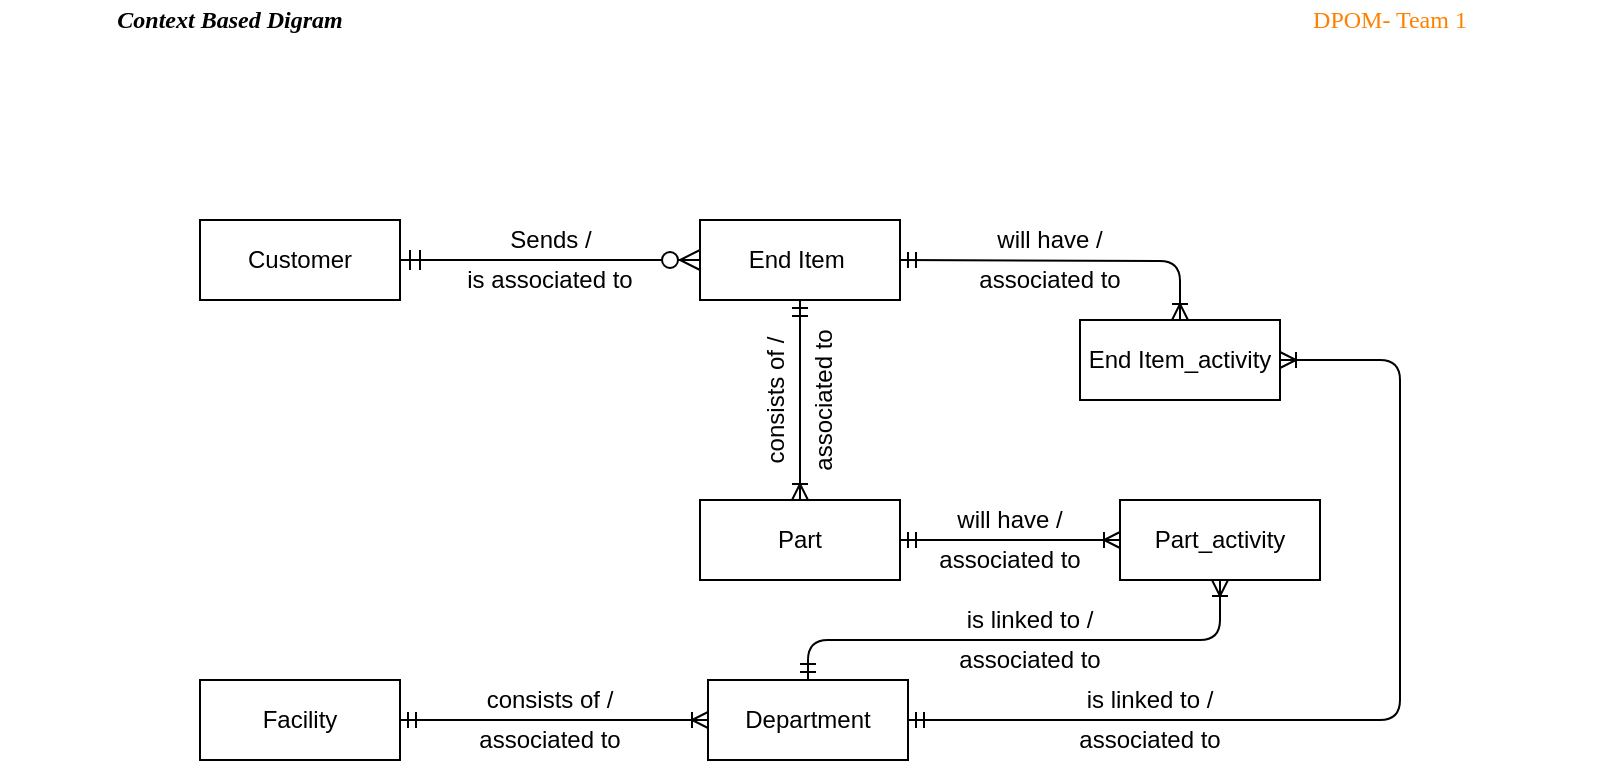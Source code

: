 <mxfile version="13.0.3" type="device"><diagram id="C5RBs43oDa-KdzZeNtuy" name="Page-1"><mxGraphModel dx="1024" dy="592" grid="1" gridSize="10" guides="1" tooltips="1" connect="1" arrows="1" fold="1" page="1" pageScale="1" pageWidth="827" pageHeight="1169" math="0" shadow="0"><root><mxCell id="WIyWlLk6GJQsqaUBKTNV-0"/><mxCell id="WIyWlLk6GJQsqaUBKTNV-1" parent="WIyWlLk6GJQsqaUBKTNV-0"/><mxCell id="zkfFHV4jXpPFQw0GAbJ--63" value="" style="edgeStyle=orthogonalEdgeStyle;endArrow=ERzeroToMany;startArrow=ERmandOne;shadow=0;strokeWidth=1;endSize=8;startSize=8;entryX=0;entryY=0.5;entryDx=0;entryDy=0;exitX=1;exitY=0.5;exitDx=0;exitDy=0;" parent="WIyWlLk6GJQsqaUBKTNV-1" source="uf1k_nGPy90LR8anMh2N-0" target="uf1k_nGPy90LR8anMh2N-1" edge="1"><mxGeometry width="100" height="100" relative="1" as="geometry"><mxPoint x="270" y="149" as="sourcePoint"/><mxPoint x="400" y="159" as="targetPoint"/></mxGeometry></mxCell><mxCell id="uf1k_nGPy90LR8anMh2N-0" value="Customer" style="whiteSpace=wrap;html=1;align=center;" vertex="1" parent="WIyWlLk6GJQsqaUBKTNV-1"><mxGeometry x="110" y="130" width="100" height="40" as="geometry"/></mxCell><mxCell id="uf1k_nGPy90LR8anMh2N-1" value="End Item&amp;nbsp;" style="whiteSpace=wrap;html=1;align=center;" vertex="1" parent="WIyWlLk6GJQsqaUBKTNV-1"><mxGeometry x="360" y="130" width="100" height="40" as="geometry"/></mxCell><mxCell id="uf1k_nGPy90LR8anMh2N-4" value="End Item_activity" style="whiteSpace=wrap;html=1;align=center;" vertex="1" parent="WIyWlLk6GJQsqaUBKTNV-1"><mxGeometry x="550" y="180" width="100" height="40" as="geometry"/></mxCell><mxCell id="uf1k_nGPy90LR8anMh2N-5" value="Department" style="whiteSpace=wrap;html=1;align=center;" vertex="1" parent="WIyWlLk6GJQsqaUBKTNV-1"><mxGeometry x="364" y="360" width="100" height="40" as="geometry"/></mxCell><mxCell id="uf1k_nGPy90LR8anMh2N-6" value="Facility" style="whiteSpace=wrap;html=1;align=center;" vertex="1" parent="WIyWlLk6GJQsqaUBKTNV-1"><mxGeometry x="110" y="360" width="100" height="40" as="geometry"/></mxCell><mxCell id="uf1k_nGPy90LR8anMh2N-7" value="Part" style="whiteSpace=wrap;html=1;align=center;direction=west;" vertex="1" parent="WIyWlLk6GJQsqaUBKTNV-1"><mxGeometry x="360" y="270" width="100" height="40" as="geometry"/></mxCell><mxCell id="uf1k_nGPy90LR8anMh2N-8" value="" style="fontSize=12;html=1;endArrow=ERoneToMany;startArrow=ERmandOne;exitX=0.5;exitY=1;exitDx=0;exitDy=0;entryX=0.5;entryY=1;entryDx=0;entryDy=0;" edge="1" parent="WIyWlLk6GJQsqaUBKTNV-1" source="uf1k_nGPy90LR8anMh2N-1" target="uf1k_nGPy90LR8anMh2N-7"><mxGeometry width="100" height="100" relative="1" as="geometry"><mxPoint x="180" y="260" as="sourcePoint"/><mxPoint x="410" y="240" as="targetPoint"/></mxGeometry></mxCell><mxCell id="uf1k_nGPy90LR8anMh2N-12" value="" style="edgeStyle=orthogonalEdgeStyle;fontSize=12;html=1;endArrow=ERoneToMany;startArrow=ERmandOne;entryX=0.5;entryY=0;entryDx=0;entryDy=0;" edge="1" parent="WIyWlLk6GJQsqaUBKTNV-1" target="uf1k_nGPy90LR8anMh2N-4"><mxGeometry width="100" height="100" relative="1" as="geometry"><mxPoint x="460" y="150" as="sourcePoint"/><mxPoint x="560" y="40" as="targetPoint"/></mxGeometry></mxCell><mxCell id="uf1k_nGPy90LR8anMh2N-13" value="" style="edgeStyle=orthogonalEdgeStyle;fontSize=12;html=1;endArrow=ERoneToMany;startArrow=ERmandOne;entryX=1;entryY=0.5;entryDx=0;entryDy=0;exitX=1;exitY=0.5;exitDx=0;exitDy=0;" edge="1" parent="WIyWlLk6GJQsqaUBKTNV-1" source="uf1k_nGPy90LR8anMh2N-5" target="uf1k_nGPy90LR8anMh2N-4"><mxGeometry width="100" height="100" relative="1" as="geometry"><mxPoint x="464" y="340" as="sourcePoint"/><mxPoint x="740" y="220" as="targetPoint"/><Array as="points"><mxPoint x="710" y="380"/><mxPoint x="710" y="200"/></Array></mxGeometry></mxCell><mxCell id="uf1k_nGPy90LR8anMh2N-14" value="" style="fontSize=12;html=1;endArrow=ERoneToMany;startArrow=ERmandOne;entryX=0;entryY=0.5;entryDx=0;entryDy=0;exitX=1;exitY=0.5;exitDx=0;exitDy=0;" edge="1" parent="WIyWlLk6GJQsqaUBKTNV-1" source="uf1k_nGPy90LR8anMh2N-6" target="uf1k_nGPy90LR8anMh2N-5"><mxGeometry width="100" height="100" relative="1" as="geometry"><mxPoint x="250" y="450" as="sourcePoint"/><mxPoint x="350" y="350" as="targetPoint"/></mxGeometry></mxCell><mxCell id="uf1k_nGPy90LR8anMh2N-19" value="Sends /" style="text;html=1;strokeColor=none;fillColor=none;align=center;verticalAlign=middle;whiteSpace=wrap;rounded=0;" vertex="1" parent="WIyWlLk6GJQsqaUBKTNV-1"><mxGeometry x="257.5" y="130" width="55" height="20" as="geometry"/></mxCell><mxCell id="uf1k_nGPy90LR8anMh2N-23" value="is associated to" style="text;html=1;strokeColor=none;fillColor=none;align=center;verticalAlign=middle;whiteSpace=wrap;rounded=0;" vertex="1" parent="WIyWlLk6GJQsqaUBKTNV-1"><mxGeometry x="240" y="150" width="90" height="20" as="geometry"/></mxCell><mxCell id="uf1k_nGPy90LR8anMh2N-24" value="associated to" style="text;html=1;strokeColor=none;fillColor=none;align=center;verticalAlign=middle;whiteSpace=wrap;rounded=0;" vertex="1" parent="WIyWlLk6GJQsqaUBKTNV-1"><mxGeometry x="490" y="150" width="90" height="20" as="geometry"/></mxCell><mxCell id="uf1k_nGPy90LR8anMh2N-25" value="will have /" style="text;html=1;strokeColor=none;fillColor=none;align=center;verticalAlign=middle;whiteSpace=wrap;rounded=0;" vertex="1" parent="WIyWlLk6GJQsqaUBKTNV-1"><mxGeometry x="490" y="130" width="90" height="20" as="geometry"/></mxCell><mxCell id="uf1k_nGPy90LR8anMh2N-27" value="consists of /" style="text;html=1;strokeColor=none;fillColor=none;align=center;verticalAlign=middle;whiteSpace=wrap;rounded=0;rotation=270;" vertex="1" parent="WIyWlLk6GJQsqaUBKTNV-1"><mxGeometry x="364" y="210" width="68" height="20" as="geometry"/></mxCell><mxCell id="uf1k_nGPy90LR8anMh2N-28" value="associated to" style="text;html=1;strokeColor=none;fillColor=none;align=center;verticalAlign=middle;whiteSpace=wrap;rounded=0;rotation=270;" vertex="1" parent="WIyWlLk6GJQsqaUBKTNV-1"><mxGeometry x="384" y="210" width="76" height="20" as="geometry"/></mxCell><mxCell id="uf1k_nGPy90LR8anMh2N-32" value="Part_activity" style="whiteSpace=wrap;html=1;align=center;" vertex="1" parent="WIyWlLk6GJQsqaUBKTNV-1"><mxGeometry x="570" y="270" width="100" height="40" as="geometry"/></mxCell><mxCell id="uf1k_nGPy90LR8anMh2N-33" value="" style="fontSize=12;html=1;endArrow=ERoneToMany;startArrow=ERmandOne;exitX=0;exitY=0.5;exitDx=0;exitDy=0;entryX=0;entryY=0.5;entryDx=0;entryDy=0;" edge="1" parent="WIyWlLk6GJQsqaUBKTNV-1" source="uf1k_nGPy90LR8anMh2N-7" target="uf1k_nGPy90LR8anMh2N-32"><mxGeometry width="100" height="100" relative="1" as="geometry"><mxPoint x="510" y="280" as="sourcePoint"/><mxPoint x="550" y="290" as="targetPoint"/></mxGeometry></mxCell><mxCell id="uf1k_nGPy90LR8anMh2N-43" value="" style="fontSize=12;html=1;endArrow=ERoneToMany;startArrow=ERmandOne;entryX=0.5;entryY=1;entryDx=0;entryDy=0;edgeStyle=orthogonalEdgeStyle;" edge="1" parent="WIyWlLk6GJQsqaUBKTNV-1" source="uf1k_nGPy90LR8anMh2N-5" target="uf1k_nGPy90LR8anMh2N-32"><mxGeometry width="100" height="100" relative="1" as="geometry"><mxPoint x="414" y="360" as="sourcePoint"/><mxPoint x="590" y="350" as="targetPoint"/><Array as="points"><mxPoint x="414" y="340"/><mxPoint x="620" y="340"/></Array></mxGeometry></mxCell><mxCell id="uf1k_nGPy90LR8anMh2N-45" value="associated to" style="text;html=1;strokeColor=none;fillColor=none;align=center;verticalAlign=middle;whiteSpace=wrap;rounded=0;" vertex="1" parent="WIyWlLk6GJQsqaUBKTNV-1"><mxGeometry x="470" y="290" width="90" height="20" as="geometry"/></mxCell><mxCell id="uf1k_nGPy90LR8anMh2N-46" value="will have /" style="text;html=1;strokeColor=none;fillColor=none;align=center;verticalAlign=middle;whiteSpace=wrap;rounded=0;" vertex="1" parent="WIyWlLk6GJQsqaUBKTNV-1"><mxGeometry x="470" y="270" width="90" height="20" as="geometry"/></mxCell><mxCell id="uf1k_nGPy90LR8anMh2N-47" value="associated to" style="text;html=1;strokeColor=none;fillColor=none;align=center;verticalAlign=middle;whiteSpace=wrap;rounded=0;" vertex="1" parent="WIyWlLk6GJQsqaUBKTNV-1"><mxGeometry x="240" y="380" width="90" height="20" as="geometry"/></mxCell><mxCell id="uf1k_nGPy90LR8anMh2N-48" value="consists of /" style="text;html=1;strokeColor=none;fillColor=none;align=center;verticalAlign=middle;whiteSpace=wrap;rounded=0;" vertex="1" parent="WIyWlLk6GJQsqaUBKTNV-1"><mxGeometry x="240" y="360" width="90" height="20" as="geometry"/></mxCell><mxCell id="uf1k_nGPy90LR8anMh2N-49" value="associated to" style="text;html=1;strokeColor=none;fillColor=none;align=center;verticalAlign=middle;whiteSpace=wrap;rounded=0;" vertex="1" parent="WIyWlLk6GJQsqaUBKTNV-1"><mxGeometry x="540" y="380" width="90" height="20" as="geometry"/></mxCell><mxCell id="uf1k_nGPy90LR8anMh2N-50" value="is linked to /" style="text;html=1;strokeColor=none;fillColor=none;align=center;verticalAlign=middle;whiteSpace=wrap;rounded=0;" vertex="1" parent="WIyWlLk6GJQsqaUBKTNV-1"><mxGeometry x="540" y="360" width="90" height="20" as="geometry"/></mxCell><mxCell id="uf1k_nGPy90LR8anMh2N-54" value="associated to" style="text;html=1;strokeColor=none;fillColor=none;align=center;verticalAlign=middle;whiteSpace=wrap;rounded=0;" vertex="1" parent="WIyWlLk6GJQsqaUBKTNV-1"><mxGeometry x="480" y="340" width="90" height="20" as="geometry"/></mxCell><mxCell id="uf1k_nGPy90LR8anMh2N-55" value="is linked to /" style="text;html=1;strokeColor=none;fillColor=none;align=center;verticalAlign=middle;whiteSpace=wrap;rounded=0;" vertex="1" parent="WIyWlLk6GJQsqaUBKTNV-1"><mxGeometry x="480" y="320" width="90" height="20" as="geometry"/></mxCell><mxCell id="uf1k_nGPy90LR8anMh2N-59" value="Context Based Digram" style="text;html=1;strokeColor=none;fillColor=none;align=center;verticalAlign=middle;whiteSpace=wrap;rounded=0;fontFamily=Georgia;fontStyle=3" vertex="1" parent="WIyWlLk6GJQsqaUBKTNV-1"><mxGeometry x="10" y="20" width="230" height="20" as="geometry"/></mxCell><mxCell id="uf1k_nGPy90LR8anMh2N-61" value="DPOM- Team 1" style="text;html=1;strokeColor=none;fillColor=none;align=center;verticalAlign=middle;whiteSpace=wrap;rounded=0;fontColor=#FF8000;fontFamily=Georgia;" vertex="1" parent="WIyWlLk6GJQsqaUBKTNV-1"><mxGeometry x="590" y="20" width="230" height="20" as="geometry"/></mxCell></root></mxGraphModel></diagram></mxfile>